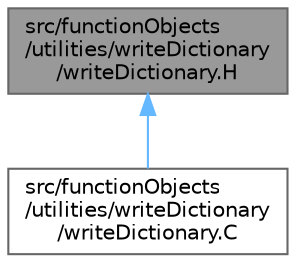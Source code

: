 digraph "src/functionObjects/utilities/writeDictionary/writeDictionary.H"
{
 // LATEX_PDF_SIZE
  bgcolor="transparent";
  edge [fontname=Helvetica,fontsize=10,labelfontname=Helvetica,labelfontsize=10];
  node [fontname=Helvetica,fontsize=10,shape=box,height=0.2,width=0.4];
  Node1 [id="Node000001",label="src/functionObjects\l/utilities/writeDictionary\l/writeDictionary.H",height=0.2,width=0.4,color="gray40", fillcolor="grey60", style="filled", fontcolor="black",tooltip=" "];
  Node1 -> Node2 [id="edge1_Node000001_Node000002",dir="back",color="steelblue1",style="solid",tooltip=" "];
  Node2 [id="Node000002",label="src/functionObjects\l/utilities/writeDictionary\l/writeDictionary.C",height=0.2,width=0.4,color="grey40", fillcolor="white", style="filled",URL="$writeDictionary_8C.html",tooltip=" "];
}

